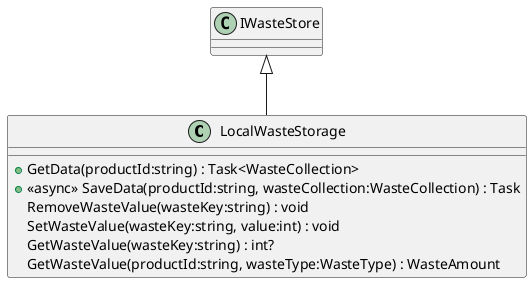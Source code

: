 @startuml
class LocalWasteStorage {
    + GetData(productId:string) : Task<WasteCollection>
    + <<async>> SaveData(productId:string, wasteCollection:WasteCollection) : Task
    RemoveWasteValue(wasteKey:string) : void
    SetWasteValue(wasteKey:string, value:int) : void
    GetWasteValue(wasteKey:string) : int?
    GetWasteValue(productId:string, wasteType:WasteType) : WasteAmount
}
IWasteStore <|-- LocalWasteStorage
@enduml
